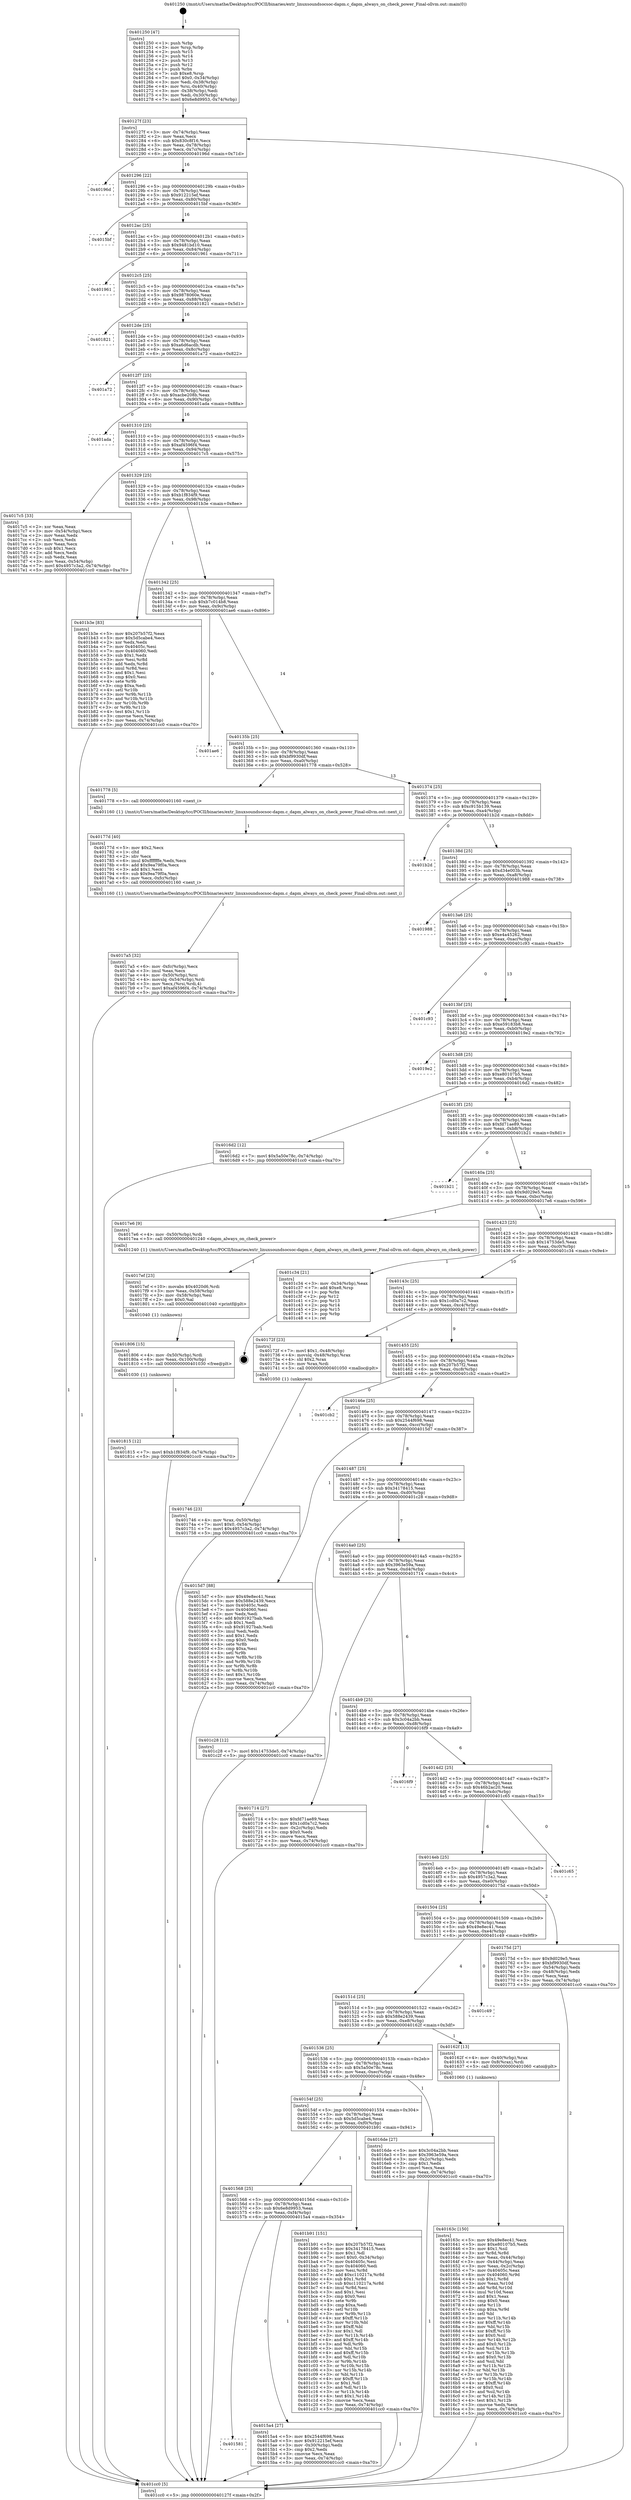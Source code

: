 digraph "0x401250" {
  label = "0x401250 (/mnt/c/Users/mathe/Desktop/tcc/POCII/binaries/extr_linuxsoundsocsoc-dapm.c_dapm_always_on_check_power_Final-ollvm.out::main(0))"
  labelloc = "t"
  node[shape=record]

  Entry [label="",width=0.3,height=0.3,shape=circle,fillcolor=black,style=filled]
  "0x40127f" [label="{
     0x40127f [23]\l
     | [instrs]\l
     &nbsp;&nbsp;0x40127f \<+3\>: mov -0x74(%rbp),%eax\l
     &nbsp;&nbsp;0x401282 \<+2\>: mov %eax,%ecx\l
     &nbsp;&nbsp;0x401284 \<+6\>: sub $0x830c8f16,%ecx\l
     &nbsp;&nbsp;0x40128a \<+3\>: mov %eax,-0x78(%rbp)\l
     &nbsp;&nbsp;0x40128d \<+3\>: mov %ecx,-0x7c(%rbp)\l
     &nbsp;&nbsp;0x401290 \<+6\>: je 000000000040196d \<main+0x71d\>\l
  }"]
  "0x40196d" [label="{
     0x40196d\l
  }", style=dashed]
  "0x401296" [label="{
     0x401296 [22]\l
     | [instrs]\l
     &nbsp;&nbsp;0x401296 \<+5\>: jmp 000000000040129b \<main+0x4b\>\l
     &nbsp;&nbsp;0x40129b \<+3\>: mov -0x78(%rbp),%eax\l
     &nbsp;&nbsp;0x40129e \<+5\>: sub $0x912215ef,%eax\l
     &nbsp;&nbsp;0x4012a3 \<+3\>: mov %eax,-0x80(%rbp)\l
     &nbsp;&nbsp;0x4012a6 \<+6\>: je 00000000004015bf \<main+0x36f\>\l
  }"]
  Exit [label="",width=0.3,height=0.3,shape=circle,fillcolor=black,style=filled,peripheries=2]
  "0x4015bf" [label="{
     0x4015bf\l
  }", style=dashed]
  "0x4012ac" [label="{
     0x4012ac [25]\l
     | [instrs]\l
     &nbsp;&nbsp;0x4012ac \<+5\>: jmp 00000000004012b1 \<main+0x61\>\l
     &nbsp;&nbsp;0x4012b1 \<+3\>: mov -0x78(%rbp),%eax\l
     &nbsp;&nbsp;0x4012b4 \<+5\>: sub $0x9481bd10,%eax\l
     &nbsp;&nbsp;0x4012b9 \<+6\>: mov %eax,-0x84(%rbp)\l
     &nbsp;&nbsp;0x4012bf \<+6\>: je 0000000000401961 \<main+0x711\>\l
  }"]
  "0x401815" [label="{
     0x401815 [12]\l
     | [instrs]\l
     &nbsp;&nbsp;0x401815 \<+7\>: movl $0xb1f834f9,-0x74(%rbp)\l
     &nbsp;&nbsp;0x40181c \<+5\>: jmp 0000000000401cc0 \<main+0xa70\>\l
  }"]
  "0x401961" [label="{
     0x401961\l
  }", style=dashed]
  "0x4012c5" [label="{
     0x4012c5 [25]\l
     | [instrs]\l
     &nbsp;&nbsp;0x4012c5 \<+5\>: jmp 00000000004012ca \<main+0x7a\>\l
     &nbsp;&nbsp;0x4012ca \<+3\>: mov -0x78(%rbp),%eax\l
     &nbsp;&nbsp;0x4012cd \<+5\>: sub $0x9878060e,%eax\l
     &nbsp;&nbsp;0x4012d2 \<+6\>: mov %eax,-0x88(%rbp)\l
     &nbsp;&nbsp;0x4012d8 \<+6\>: je 0000000000401821 \<main+0x5d1\>\l
  }"]
  "0x401806" [label="{
     0x401806 [15]\l
     | [instrs]\l
     &nbsp;&nbsp;0x401806 \<+4\>: mov -0x50(%rbp),%rdi\l
     &nbsp;&nbsp;0x40180a \<+6\>: mov %eax,-0x100(%rbp)\l
     &nbsp;&nbsp;0x401810 \<+5\>: call 0000000000401030 \<free@plt\>\l
     | [calls]\l
     &nbsp;&nbsp;0x401030 \{1\} (unknown)\l
  }"]
  "0x401821" [label="{
     0x401821\l
  }", style=dashed]
  "0x4012de" [label="{
     0x4012de [25]\l
     | [instrs]\l
     &nbsp;&nbsp;0x4012de \<+5\>: jmp 00000000004012e3 \<main+0x93\>\l
     &nbsp;&nbsp;0x4012e3 \<+3\>: mov -0x78(%rbp),%eax\l
     &nbsp;&nbsp;0x4012e6 \<+5\>: sub $0xa6d6acdb,%eax\l
     &nbsp;&nbsp;0x4012eb \<+6\>: mov %eax,-0x8c(%rbp)\l
     &nbsp;&nbsp;0x4012f1 \<+6\>: je 0000000000401a72 \<main+0x822\>\l
  }"]
  "0x4017ef" [label="{
     0x4017ef [23]\l
     | [instrs]\l
     &nbsp;&nbsp;0x4017ef \<+10\>: movabs $0x4020d6,%rdi\l
     &nbsp;&nbsp;0x4017f9 \<+3\>: mov %eax,-0x58(%rbp)\l
     &nbsp;&nbsp;0x4017fc \<+3\>: mov -0x58(%rbp),%esi\l
     &nbsp;&nbsp;0x4017ff \<+2\>: mov $0x0,%al\l
     &nbsp;&nbsp;0x401801 \<+5\>: call 0000000000401040 \<printf@plt\>\l
     | [calls]\l
     &nbsp;&nbsp;0x401040 \{1\} (unknown)\l
  }"]
  "0x401a72" [label="{
     0x401a72\l
  }", style=dashed]
  "0x4012f7" [label="{
     0x4012f7 [25]\l
     | [instrs]\l
     &nbsp;&nbsp;0x4012f7 \<+5\>: jmp 00000000004012fc \<main+0xac\>\l
     &nbsp;&nbsp;0x4012fc \<+3\>: mov -0x78(%rbp),%eax\l
     &nbsp;&nbsp;0x4012ff \<+5\>: sub $0xacbe208b,%eax\l
     &nbsp;&nbsp;0x401304 \<+6\>: mov %eax,-0x90(%rbp)\l
     &nbsp;&nbsp;0x40130a \<+6\>: je 0000000000401ada \<main+0x88a\>\l
  }"]
  "0x4017a5" [label="{
     0x4017a5 [32]\l
     | [instrs]\l
     &nbsp;&nbsp;0x4017a5 \<+6\>: mov -0xfc(%rbp),%ecx\l
     &nbsp;&nbsp;0x4017ab \<+3\>: imul %eax,%ecx\l
     &nbsp;&nbsp;0x4017ae \<+4\>: mov -0x50(%rbp),%rsi\l
     &nbsp;&nbsp;0x4017b2 \<+4\>: movslq -0x54(%rbp),%rdi\l
     &nbsp;&nbsp;0x4017b6 \<+3\>: mov %ecx,(%rsi,%rdi,4)\l
     &nbsp;&nbsp;0x4017b9 \<+7\>: movl $0xaf4596f4,-0x74(%rbp)\l
     &nbsp;&nbsp;0x4017c0 \<+5\>: jmp 0000000000401cc0 \<main+0xa70\>\l
  }"]
  "0x401ada" [label="{
     0x401ada\l
  }", style=dashed]
  "0x401310" [label="{
     0x401310 [25]\l
     | [instrs]\l
     &nbsp;&nbsp;0x401310 \<+5\>: jmp 0000000000401315 \<main+0xc5\>\l
     &nbsp;&nbsp;0x401315 \<+3\>: mov -0x78(%rbp),%eax\l
     &nbsp;&nbsp;0x401318 \<+5\>: sub $0xaf4596f4,%eax\l
     &nbsp;&nbsp;0x40131d \<+6\>: mov %eax,-0x94(%rbp)\l
     &nbsp;&nbsp;0x401323 \<+6\>: je 00000000004017c5 \<main+0x575\>\l
  }"]
  "0x40177d" [label="{
     0x40177d [40]\l
     | [instrs]\l
     &nbsp;&nbsp;0x40177d \<+5\>: mov $0x2,%ecx\l
     &nbsp;&nbsp;0x401782 \<+1\>: cltd\l
     &nbsp;&nbsp;0x401783 \<+2\>: idiv %ecx\l
     &nbsp;&nbsp;0x401785 \<+6\>: imul $0xfffffffe,%edx,%ecx\l
     &nbsp;&nbsp;0x40178b \<+6\>: add $0x9ea79f0a,%ecx\l
     &nbsp;&nbsp;0x401791 \<+3\>: add $0x1,%ecx\l
     &nbsp;&nbsp;0x401794 \<+6\>: sub $0x9ea79f0a,%ecx\l
     &nbsp;&nbsp;0x40179a \<+6\>: mov %ecx,-0xfc(%rbp)\l
     &nbsp;&nbsp;0x4017a0 \<+5\>: call 0000000000401160 \<next_i\>\l
     | [calls]\l
     &nbsp;&nbsp;0x401160 \{1\} (/mnt/c/Users/mathe/Desktop/tcc/POCII/binaries/extr_linuxsoundsocsoc-dapm.c_dapm_always_on_check_power_Final-ollvm.out::next_i)\l
  }"]
  "0x4017c5" [label="{
     0x4017c5 [33]\l
     | [instrs]\l
     &nbsp;&nbsp;0x4017c5 \<+2\>: xor %eax,%eax\l
     &nbsp;&nbsp;0x4017c7 \<+3\>: mov -0x54(%rbp),%ecx\l
     &nbsp;&nbsp;0x4017ca \<+2\>: mov %eax,%edx\l
     &nbsp;&nbsp;0x4017cc \<+2\>: sub %ecx,%edx\l
     &nbsp;&nbsp;0x4017ce \<+2\>: mov %eax,%ecx\l
     &nbsp;&nbsp;0x4017d0 \<+3\>: sub $0x1,%ecx\l
     &nbsp;&nbsp;0x4017d3 \<+2\>: add %ecx,%edx\l
     &nbsp;&nbsp;0x4017d5 \<+2\>: sub %edx,%eax\l
     &nbsp;&nbsp;0x4017d7 \<+3\>: mov %eax,-0x54(%rbp)\l
     &nbsp;&nbsp;0x4017da \<+7\>: movl $0x4957c3a2,-0x74(%rbp)\l
     &nbsp;&nbsp;0x4017e1 \<+5\>: jmp 0000000000401cc0 \<main+0xa70\>\l
  }"]
  "0x401329" [label="{
     0x401329 [25]\l
     | [instrs]\l
     &nbsp;&nbsp;0x401329 \<+5\>: jmp 000000000040132e \<main+0xde\>\l
     &nbsp;&nbsp;0x40132e \<+3\>: mov -0x78(%rbp),%eax\l
     &nbsp;&nbsp;0x401331 \<+5\>: sub $0xb1f834f9,%eax\l
     &nbsp;&nbsp;0x401336 \<+6\>: mov %eax,-0x98(%rbp)\l
     &nbsp;&nbsp;0x40133c \<+6\>: je 0000000000401b3e \<main+0x8ee\>\l
  }"]
  "0x401746" [label="{
     0x401746 [23]\l
     | [instrs]\l
     &nbsp;&nbsp;0x401746 \<+4\>: mov %rax,-0x50(%rbp)\l
     &nbsp;&nbsp;0x40174a \<+7\>: movl $0x0,-0x54(%rbp)\l
     &nbsp;&nbsp;0x401751 \<+7\>: movl $0x4957c3a2,-0x74(%rbp)\l
     &nbsp;&nbsp;0x401758 \<+5\>: jmp 0000000000401cc0 \<main+0xa70\>\l
  }"]
  "0x401b3e" [label="{
     0x401b3e [83]\l
     | [instrs]\l
     &nbsp;&nbsp;0x401b3e \<+5\>: mov $0x207b57f2,%eax\l
     &nbsp;&nbsp;0x401b43 \<+5\>: mov $0x5d5cabe4,%ecx\l
     &nbsp;&nbsp;0x401b48 \<+2\>: xor %edx,%edx\l
     &nbsp;&nbsp;0x401b4a \<+7\>: mov 0x40405c,%esi\l
     &nbsp;&nbsp;0x401b51 \<+7\>: mov 0x404060,%edi\l
     &nbsp;&nbsp;0x401b58 \<+3\>: sub $0x1,%edx\l
     &nbsp;&nbsp;0x401b5b \<+3\>: mov %esi,%r8d\l
     &nbsp;&nbsp;0x401b5e \<+3\>: add %edx,%r8d\l
     &nbsp;&nbsp;0x401b61 \<+4\>: imul %r8d,%esi\l
     &nbsp;&nbsp;0x401b65 \<+3\>: and $0x1,%esi\l
     &nbsp;&nbsp;0x401b68 \<+3\>: cmp $0x0,%esi\l
     &nbsp;&nbsp;0x401b6b \<+4\>: sete %r9b\l
     &nbsp;&nbsp;0x401b6f \<+3\>: cmp $0xa,%edi\l
     &nbsp;&nbsp;0x401b72 \<+4\>: setl %r10b\l
     &nbsp;&nbsp;0x401b76 \<+3\>: mov %r9b,%r11b\l
     &nbsp;&nbsp;0x401b79 \<+3\>: and %r10b,%r11b\l
     &nbsp;&nbsp;0x401b7c \<+3\>: xor %r10b,%r9b\l
     &nbsp;&nbsp;0x401b7f \<+3\>: or %r9b,%r11b\l
     &nbsp;&nbsp;0x401b82 \<+4\>: test $0x1,%r11b\l
     &nbsp;&nbsp;0x401b86 \<+3\>: cmovne %ecx,%eax\l
     &nbsp;&nbsp;0x401b89 \<+3\>: mov %eax,-0x74(%rbp)\l
     &nbsp;&nbsp;0x401b8c \<+5\>: jmp 0000000000401cc0 \<main+0xa70\>\l
  }"]
  "0x401342" [label="{
     0x401342 [25]\l
     | [instrs]\l
     &nbsp;&nbsp;0x401342 \<+5\>: jmp 0000000000401347 \<main+0xf7\>\l
     &nbsp;&nbsp;0x401347 \<+3\>: mov -0x78(%rbp),%eax\l
     &nbsp;&nbsp;0x40134a \<+5\>: sub $0xb7c014b8,%eax\l
     &nbsp;&nbsp;0x40134f \<+6\>: mov %eax,-0x9c(%rbp)\l
     &nbsp;&nbsp;0x401355 \<+6\>: je 0000000000401ae6 \<main+0x896\>\l
  }"]
  "0x40163c" [label="{
     0x40163c [150]\l
     | [instrs]\l
     &nbsp;&nbsp;0x40163c \<+5\>: mov $0x49e8ec41,%ecx\l
     &nbsp;&nbsp;0x401641 \<+5\>: mov $0xe80107b5,%edx\l
     &nbsp;&nbsp;0x401646 \<+3\>: mov $0x1,%sil\l
     &nbsp;&nbsp;0x401649 \<+3\>: xor %r8d,%r8d\l
     &nbsp;&nbsp;0x40164c \<+3\>: mov %eax,-0x44(%rbp)\l
     &nbsp;&nbsp;0x40164f \<+3\>: mov -0x44(%rbp),%eax\l
     &nbsp;&nbsp;0x401652 \<+3\>: mov %eax,-0x2c(%rbp)\l
     &nbsp;&nbsp;0x401655 \<+7\>: mov 0x40405c,%eax\l
     &nbsp;&nbsp;0x40165c \<+8\>: mov 0x404060,%r9d\l
     &nbsp;&nbsp;0x401664 \<+4\>: sub $0x1,%r8d\l
     &nbsp;&nbsp;0x401668 \<+3\>: mov %eax,%r10d\l
     &nbsp;&nbsp;0x40166b \<+3\>: add %r8d,%r10d\l
     &nbsp;&nbsp;0x40166e \<+4\>: imul %r10d,%eax\l
     &nbsp;&nbsp;0x401672 \<+3\>: and $0x1,%eax\l
     &nbsp;&nbsp;0x401675 \<+3\>: cmp $0x0,%eax\l
     &nbsp;&nbsp;0x401678 \<+4\>: sete %r11b\l
     &nbsp;&nbsp;0x40167c \<+4\>: cmp $0xa,%r9d\l
     &nbsp;&nbsp;0x401680 \<+3\>: setl %bl\l
     &nbsp;&nbsp;0x401683 \<+3\>: mov %r11b,%r14b\l
     &nbsp;&nbsp;0x401686 \<+4\>: xor $0xff,%r14b\l
     &nbsp;&nbsp;0x40168a \<+3\>: mov %bl,%r15b\l
     &nbsp;&nbsp;0x40168d \<+4\>: xor $0xff,%r15b\l
     &nbsp;&nbsp;0x401691 \<+4\>: xor $0x0,%sil\l
     &nbsp;&nbsp;0x401695 \<+3\>: mov %r14b,%r12b\l
     &nbsp;&nbsp;0x401698 \<+4\>: and $0x0,%r12b\l
     &nbsp;&nbsp;0x40169c \<+3\>: and %sil,%r11b\l
     &nbsp;&nbsp;0x40169f \<+3\>: mov %r15b,%r13b\l
     &nbsp;&nbsp;0x4016a2 \<+4\>: and $0x0,%r13b\l
     &nbsp;&nbsp;0x4016a6 \<+3\>: and %sil,%bl\l
     &nbsp;&nbsp;0x4016a9 \<+3\>: or %r11b,%r12b\l
     &nbsp;&nbsp;0x4016ac \<+3\>: or %bl,%r13b\l
     &nbsp;&nbsp;0x4016af \<+3\>: xor %r13b,%r12b\l
     &nbsp;&nbsp;0x4016b2 \<+3\>: or %r15b,%r14b\l
     &nbsp;&nbsp;0x4016b5 \<+4\>: xor $0xff,%r14b\l
     &nbsp;&nbsp;0x4016b9 \<+4\>: or $0x0,%sil\l
     &nbsp;&nbsp;0x4016bd \<+3\>: and %sil,%r14b\l
     &nbsp;&nbsp;0x4016c0 \<+3\>: or %r14b,%r12b\l
     &nbsp;&nbsp;0x4016c3 \<+4\>: test $0x1,%r12b\l
     &nbsp;&nbsp;0x4016c7 \<+3\>: cmovne %edx,%ecx\l
     &nbsp;&nbsp;0x4016ca \<+3\>: mov %ecx,-0x74(%rbp)\l
     &nbsp;&nbsp;0x4016cd \<+5\>: jmp 0000000000401cc0 \<main+0xa70\>\l
  }"]
  "0x401ae6" [label="{
     0x401ae6\l
  }", style=dashed]
  "0x40135b" [label="{
     0x40135b [25]\l
     | [instrs]\l
     &nbsp;&nbsp;0x40135b \<+5\>: jmp 0000000000401360 \<main+0x110\>\l
     &nbsp;&nbsp;0x401360 \<+3\>: mov -0x78(%rbp),%eax\l
     &nbsp;&nbsp;0x401363 \<+5\>: sub $0xbf9930df,%eax\l
     &nbsp;&nbsp;0x401368 \<+6\>: mov %eax,-0xa0(%rbp)\l
     &nbsp;&nbsp;0x40136e \<+6\>: je 0000000000401778 \<main+0x528\>\l
  }"]
  "0x401250" [label="{
     0x401250 [47]\l
     | [instrs]\l
     &nbsp;&nbsp;0x401250 \<+1\>: push %rbp\l
     &nbsp;&nbsp;0x401251 \<+3\>: mov %rsp,%rbp\l
     &nbsp;&nbsp;0x401254 \<+2\>: push %r15\l
     &nbsp;&nbsp;0x401256 \<+2\>: push %r14\l
     &nbsp;&nbsp;0x401258 \<+2\>: push %r13\l
     &nbsp;&nbsp;0x40125a \<+2\>: push %r12\l
     &nbsp;&nbsp;0x40125c \<+1\>: push %rbx\l
     &nbsp;&nbsp;0x40125d \<+7\>: sub $0xe8,%rsp\l
     &nbsp;&nbsp;0x401264 \<+7\>: movl $0x0,-0x34(%rbp)\l
     &nbsp;&nbsp;0x40126b \<+3\>: mov %edi,-0x38(%rbp)\l
     &nbsp;&nbsp;0x40126e \<+4\>: mov %rsi,-0x40(%rbp)\l
     &nbsp;&nbsp;0x401272 \<+3\>: mov -0x38(%rbp),%edi\l
     &nbsp;&nbsp;0x401275 \<+3\>: mov %edi,-0x30(%rbp)\l
     &nbsp;&nbsp;0x401278 \<+7\>: movl $0x6e8d9953,-0x74(%rbp)\l
  }"]
  "0x401778" [label="{
     0x401778 [5]\l
     | [instrs]\l
     &nbsp;&nbsp;0x401778 \<+5\>: call 0000000000401160 \<next_i\>\l
     | [calls]\l
     &nbsp;&nbsp;0x401160 \{1\} (/mnt/c/Users/mathe/Desktop/tcc/POCII/binaries/extr_linuxsoundsocsoc-dapm.c_dapm_always_on_check_power_Final-ollvm.out::next_i)\l
  }"]
  "0x401374" [label="{
     0x401374 [25]\l
     | [instrs]\l
     &nbsp;&nbsp;0x401374 \<+5\>: jmp 0000000000401379 \<main+0x129\>\l
     &nbsp;&nbsp;0x401379 \<+3\>: mov -0x78(%rbp),%eax\l
     &nbsp;&nbsp;0x40137c \<+5\>: sub $0xc915b139,%eax\l
     &nbsp;&nbsp;0x401381 \<+6\>: mov %eax,-0xa4(%rbp)\l
     &nbsp;&nbsp;0x401387 \<+6\>: je 0000000000401b2d \<main+0x8dd\>\l
  }"]
  "0x401cc0" [label="{
     0x401cc0 [5]\l
     | [instrs]\l
     &nbsp;&nbsp;0x401cc0 \<+5\>: jmp 000000000040127f \<main+0x2f\>\l
  }"]
  "0x401b2d" [label="{
     0x401b2d\l
  }", style=dashed]
  "0x40138d" [label="{
     0x40138d [25]\l
     | [instrs]\l
     &nbsp;&nbsp;0x40138d \<+5\>: jmp 0000000000401392 \<main+0x142\>\l
     &nbsp;&nbsp;0x401392 \<+3\>: mov -0x78(%rbp),%eax\l
     &nbsp;&nbsp;0x401395 \<+5\>: sub $0xd34e003b,%eax\l
     &nbsp;&nbsp;0x40139a \<+6\>: mov %eax,-0xa8(%rbp)\l
     &nbsp;&nbsp;0x4013a0 \<+6\>: je 0000000000401988 \<main+0x738\>\l
  }"]
  "0x401581" [label="{
     0x401581\l
  }", style=dashed]
  "0x401988" [label="{
     0x401988\l
  }", style=dashed]
  "0x4013a6" [label="{
     0x4013a6 [25]\l
     | [instrs]\l
     &nbsp;&nbsp;0x4013a6 \<+5\>: jmp 00000000004013ab \<main+0x15b\>\l
     &nbsp;&nbsp;0x4013ab \<+3\>: mov -0x78(%rbp),%eax\l
     &nbsp;&nbsp;0x4013ae \<+5\>: sub $0xe4a45262,%eax\l
     &nbsp;&nbsp;0x4013b3 \<+6\>: mov %eax,-0xac(%rbp)\l
     &nbsp;&nbsp;0x4013b9 \<+6\>: je 0000000000401c93 \<main+0xa43\>\l
  }"]
  "0x4015a4" [label="{
     0x4015a4 [27]\l
     | [instrs]\l
     &nbsp;&nbsp;0x4015a4 \<+5\>: mov $0x2544f698,%eax\l
     &nbsp;&nbsp;0x4015a9 \<+5\>: mov $0x912215ef,%ecx\l
     &nbsp;&nbsp;0x4015ae \<+3\>: mov -0x30(%rbp),%edx\l
     &nbsp;&nbsp;0x4015b1 \<+3\>: cmp $0x2,%edx\l
     &nbsp;&nbsp;0x4015b4 \<+3\>: cmovne %ecx,%eax\l
     &nbsp;&nbsp;0x4015b7 \<+3\>: mov %eax,-0x74(%rbp)\l
     &nbsp;&nbsp;0x4015ba \<+5\>: jmp 0000000000401cc0 \<main+0xa70\>\l
  }"]
  "0x401c93" [label="{
     0x401c93\l
  }", style=dashed]
  "0x4013bf" [label="{
     0x4013bf [25]\l
     | [instrs]\l
     &nbsp;&nbsp;0x4013bf \<+5\>: jmp 00000000004013c4 \<main+0x174\>\l
     &nbsp;&nbsp;0x4013c4 \<+3\>: mov -0x78(%rbp),%eax\l
     &nbsp;&nbsp;0x4013c7 \<+5\>: sub $0xe59183b8,%eax\l
     &nbsp;&nbsp;0x4013cc \<+6\>: mov %eax,-0xb0(%rbp)\l
     &nbsp;&nbsp;0x4013d2 \<+6\>: je 00000000004019e2 \<main+0x792\>\l
  }"]
  "0x401568" [label="{
     0x401568 [25]\l
     | [instrs]\l
     &nbsp;&nbsp;0x401568 \<+5\>: jmp 000000000040156d \<main+0x31d\>\l
     &nbsp;&nbsp;0x40156d \<+3\>: mov -0x78(%rbp),%eax\l
     &nbsp;&nbsp;0x401570 \<+5\>: sub $0x6e8d9953,%eax\l
     &nbsp;&nbsp;0x401575 \<+6\>: mov %eax,-0xf4(%rbp)\l
     &nbsp;&nbsp;0x40157b \<+6\>: je 00000000004015a4 \<main+0x354\>\l
  }"]
  "0x4019e2" [label="{
     0x4019e2\l
  }", style=dashed]
  "0x4013d8" [label="{
     0x4013d8 [25]\l
     | [instrs]\l
     &nbsp;&nbsp;0x4013d8 \<+5\>: jmp 00000000004013dd \<main+0x18d\>\l
     &nbsp;&nbsp;0x4013dd \<+3\>: mov -0x78(%rbp),%eax\l
     &nbsp;&nbsp;0x4013e0 \<+5\>: sub $0xe80107b5,%eax\l
     &nbsp;&nbsp;0x4013e5 \<+6\>: mov %eax,-0xb4(%rbp)\l
     &nbsp;&nbsp;0x4013eb \<+6\>: je 00000000004016d2 \<main+0x482\>\l
  }"]
  "0x401b91" [label="{
     0x401b91 [151]\l
     | [instrs]\l
     &nbsp;&nbsp;0x401b91 \<+5\>: mov $0x207b57f2,%eax\l
     &nbsp;&nbsp;0x401b96 \<+5\>: mov $0x34178415,%ecx\l
     &nbsp;&nbsp;0x401b9b \<+2\>: mov $0x1,%dl\l
     &nbsp;&nbsp;0x401b9d \<+7\>: movl $0x0,-0x34(%rbp)\l
     &nbsp;&nbsp;0x401ba4 \<+7\>: mov 0x40405c,%esi\l
     &nbsp;&nbsp;0x401bab \<+7\>: mov 0x404060,%edi\l
     &nbsp;&nbsp;0x401bb2 \<+3\>: mov %esi,%r8d\l
     &nbsp;&nbsp;0x401bb5 \<+7\>: add $0xc110217a,%r8d\l
     &nbsp;&nbsp;0x401bbc \<+4\>: sub $0x1,%r8d\l
     &nbsp;&nbsp;0x401bc0 \<+7\>: sub $0xc110217a,%r8d\l
     &nbsp;&nbsp;0x401bc7 \<+4\>: imul %r8d,%esi\l
     &nbsp;&nbsp;0x401bcb \<+3\>: and $0x1,%esi\l
     &nbsp;&nbsp;0x401bce \<+3\>: cmp $0x0,%esi\l
     &nbsp;&nbsp;0x401bd1 \<+4\>: sete %r9b\l
     &nbsp;&nbsp;0x401bd5 \<+3\>: cmp $0xa,%edi\l
     &nbsp;&nbsp;0x401bd8 \<+4\>: setl %r10b\l
     &nbsp;&nbsp;0x401bdc \<+3\>: mov %r9b,%r11b\l
     &nbsp;&nbsp;0x401bdf \<+4\>: xor $0xff,%r11b\l
     &nbsp;&nbsp;0x401be3 \<+3\>: mov %r10b,%bl\l
     &nbsp;&nbsp;0x401be6 \<+3\>: xor $0xff,%bl\l
     &nbsp;&nbsp;0x401be9 \<+3\>: xor $0x1,%dl\l
     &nbsp;&nbsp;0x401bec \<+3\>: mov %r11b,%r14b\l
     &nbsp;&nbsp;0x401bef \<+4\>: and $0xff,%r14b\l
     &nbsp;&nbsp;0x401bf3 \<+3\>: and %dl,%r9b\l
     &nbsp;&nbsp;0x401bf6 \<+3\>: mov %bl,%r15b\l
     &nbsp;&nbsp;0x401bf9 \<+4\>: and $0xff,%r15b\l
     &nbsp;&nbsp;0x401bfd \<+3\>: and %dl,%r10b\l
     &nbsp;&nbsp;0x401c00 \<+3\>: or %r9b,%r14b\l
     &nbsp;&nbsp;0x401c03 \<+3\>: or %r10b,%r15b\l
     &nbsp;&nbsp;0x401c06 \<+3\>: xor %r15b,%r14b\l
     &nbsp;&nbsp;0x401c09 \<+3\>: or %bl,%r11b\l
     &nbsp;&nbsp;0x401c0c \<+4\>: xor $0xff,%r11b\l
     &nbsp;&nbsp;0x401c10 \<+3\>: or $0x1,%dl\l
     &nbsp;&nbsp;0x401c13 \<+3\>: and %dl,%r11b\l
     &nbsp;&nbsp;0x401c16 \<+3\>: or %r11b,%r14b\l
     &nbsp;&nbsp;0x401c19 \<+4\>: test $0x1,%r14b\l
     &nbsp;&nbsp;0x401c1d \<+3\>: cmovne %ecx,%eax\l
     &nbsp;&nbsp;0x401c20 \<+3\>: mov %eax,-0x74(%rbp)\l
     &nbsp;&nbsp;0x401c23 \<+5\>: jmp 0000000000401cc0 \<main+0xa70\>\l
  }"]
  "0x4016d2" [label="{
     0x4016d2 [12]\l
     | [instrs]\l
     &nbsp;&nbsp;0x4016d2 \<+7\>: movl $0x5a50e78c,-0x74(%rbp)\l
     &nbsp;&nbsp;0x4016d9 \<+5\>: jmp 0000000000401cc0 \<main+0xa70\>\l
  }"]
  "0x4013f1" [label="{
     0x4013f1 [25]\l
     | [instrs]\l
     &nbsp;&nbsp;0x4013f1 \<+5\>: jmp 00000000004013f6 \<main+0x1a6\>\l
     &nbsp;&nbsp;0x4013f6 \<+3\>: mov -0x78(%rbp),%eax\l
     &nbsp;&nbsp;0x4013f9 \<+5\>: sub $0xfd71ae89,%eax\l
     &nbsp;&nbsp;0x4013fe \<+6\>: mov %eax,-0xb8(%rbp)\l
     &nbsp;&nbsp;0x401404 \<+6\>: je 0000000000401b21 \<main+0x8d1\>\l
  }"]
  "0x40154f" [label="{
     0x40154f [25]\l
     | [instrs]\l
     &nbsp;&nbsp;0x40154f \<+5\>: jmp 0000000000401554 \<main+0x304\>\l
     &nbsp;&nbsp;0x401554 \<+3\>: mov -0x78(%rbp),%eax\l
     &nbsp;&nbsp;0x401557 \<+5\>: sub $0x5d5cabe4,%eax\l
     &nbsp;&nbsp;0x40155c \<+6\>: mov %eax,-0xf0(%rbp)\l
     &nbsp;&nbsp;0x401562 \<+6\>: je 0000000000401b91 \<main+0x941\>\l
  }"]
  "0x401b21" [label="{
     0x401b21\l
  }", style=dashed]
  "0x40140a" [label="{
     0x40140a [25]\l
     | [instrs]\l
     &nbsp;&nbsp;0x40140a \<+5\>: jmp 000000000040140f \<main+0x1bf\>\l
     &nbsp;&nbsp;0x40140f \<+3\>: mov -0x78(%rbp),%eax\l
     &nbsp;&nbsp;0x401412 \<+5\>: sub $0x9d029e5,%eax\l
     &nbsp;&nbsp;0x401417 \<+6\>: mov %eax,-0xbc(%rbp)\l
     &nbsp;&nbsp;0x40141d \<+6\>: je 00000000004017e6 \<main+0x596\>\l
  }"]
  "0x4016de" [label="{
     0x4016de [27]\l
     | [instrs]\l
     &nbsp;&nbsp;0x4016de \<+5\>: mov $0x3c04a2bb,%eax\l
     &nbsp;&nbsp;0x4016e3 \<+5\>: mov $0x3963e59a,%ecx\l
     &nbsp;&nbsp;0x4016e8 \<+3\>: mov -0x2c(%rbp),%edx\l
     &nbsp;&nbsp;0x4016eb \<+3\>: cmp $0x1,%edx\l
     &nbsp;&nbsp;0x4016ee \<+3\>: cmovl %ecx,%eax\l
     &nbsp;&nbsp;0x4016f1 \<+3\>: mov %eax,-0x74(%rbp)\l
     &nbsp;&nbsp;0x4016f4 \<+5\>: jmp 0000000000401cc0 \<main+0xa70\>\l
  }"]
  "0x4017e6" [label="{
     0x4017e6 [9]\l
     | [instrs]\l
     &nbsp;&nbsp;0x4017e6 \<+4\>: mov -0x50(%rbp),%rdi\l
     &nbsp;&nbsp;0x4017ea \<+5\>: call 0000000000401240 \<dapm_always_on_check_power\>\l
     | [calls]\l
     &nbsp;&nbsp;0x401240 \{1\} (/mnt/c/Users/mathe/Desktop/tcc/POCII/binaries/extr_linuxsoundsocsoc-dapm.c_dapm_always_on_check_power_Final-ollvm.out::dapm_always_on_check_power)\l
  }"]
  "0x401423" [label="{
     0x401423 [25]\l
     | [instrs]\l
     &nbsp;&nbsp;0x401423 \<+5\>: jmp 0000000000401428 \<main+0x1d8\>\l
     &nbsp;&nbsp;0x401428 \<+3\>: mov -0x78(%rbp),%eax\l
     &nbsp;&nbsp;0x40142b \<+5\>: sub $0x14753de5,%eax\l
     &nbsp;&nbsp;0x401430 \<+6\>: mov %eax,-0xc0(%rbp)\l
     &nbsp;&nbsp;0x401436 \<+6\>: je 0000000000401c34 \<main+0x9e4\>\l
  }"]
  "0x401536" [label="{
     0x401536 [25]\l
     | [instrs]\l
     &nbsp;&nbsp;0x401536 \<+5\>: jmp 000000000040153b \<main+0x2eb\>\l
     &nbsp;&nbsp;0x40153b \<+3\>: mov -0x78(%rbp),%eax\l
     &nbsp;&nbsp;0x40153e \<+5\>: sub $0x5a50e78c,%eax\l
     &nbsp;&nbsp;0x401543 \<+6\>: mov %eax,-0xec(%rbp)\l
     &nbsp;&nbsp;0x401549 \<+6\>: je 00000000004016de \<main+0x48e\>\l
  }"]
  "0x401c34" [label="{
     0x401c34 [21]\l
     | [instrs]\l
     &nbsp;&nbsp;0x401c34 \<+3\>: mov -0x34(%rbp),%eax\l
     &nbsp;&nbsp;0x401c37 \<+7\>: add $0xe8,%rsp\l
     &nbsp;&nbsp;0x401c3e \<+1\>: pop %rbx\l
     &nbsp;&nbsp;0x401c3f \<+2\>: pop %r12\l
     &nbsp;&nbsp;0x401c41 \<+2\>: pop %r13\l
     &nbsp;&nbsp;0x401c43 \<+2\>: pop %r14\l
     &nbsp;&nbsp;0x401c45 \<+2\>: pop %r15\l
     &nbsp;&nbsp;0x401c47 \<+1\>: pop %rbp\l
     &nbsp;&nbsp;0x401c48 \<+1\>: ret\l
  }"]
  "0x40143c" [label="{
     0x40143c [25]\l
     | [instrs]\l
     &nbsp;&nbsp;0x40143c \<+5\>: jmp 0000000000401441 \<main+0x1f1\>\l
     &nbsp;&nbsp;0x401441 \<+3\>: mov -0x78(%rbp),%eax\l
     &nbsp;&nbsp;0x401444 \<+5\>: sub $0x1cd0a7c2,%eax\l
     &nbsp;&nbsp;0x401449 \<+6\>: mov %eax,-0xc4(%rbp)\l
     &nbsp;&nbsp;0x40144f \<+6\>: je 000000000040172f \<main+0x4df\>\l
  }"]
  "0x40162f" [label="{
     0x40162f [13]\l
     | [instrs]\l
     &nbsp;&nbsp;0x40162f \<+4\>: mov -0x40(%rbp),%rax\l
     &nbsp;&nbsp;0x401633 \<+4\>: mov 0x8(%rax),%rdi\l
     &nbsp;&nbsp;0x401637 \<+5\>: call 0000000000401060 \<atoi@plt\>\l
     | [calls]\l
     &nbsp;&nbsp;0x401060 \{1\} (unknown)\l
  }"]
  "0x40172f" [label="{
     0x40172f [23]\l
     | [instrs]\l
     &nbsp;&nbsp;0x40172f \<+7\>: movl $0x1,-0x48(%rbp)\l
     &nbsp;&nbsp;0x401736 \<+4\>: movslq -0x48(%rbp),%rax\l
     &nbsp;&nbsp;0x40173a \<+4\>: shl $0x2,%rax\l
     &nbsp;&nbsp;0x40173e \<+3\>: mov %rax,%rdi\l
     &nbsp;&nbsp;0x401741 \<+5\>: call 0000000000401050 \<malloc@plt\>\l
     | [calls]\l
     &nbsp;&nbsp;0x401050 \{1\} (unknown)\l
  }"]
  "0x401455" [label="{
     0x401455 [25]\l
     | [instrs]\l
     &nbsp;&nbsp;0x401455 \<+5\>: jmp 000000000040145a \<main+0x20a\>\l
     &nbsp;&nbsp;0x40145a \<+3\>: mov -0x78(%rbp),%eax\l
     &nbsp;&nbsp;0x40145d \<+5\>: sub $0x207b57f2,%eax\l
     &nbsp;&nbsp;0x401462 \<+6\>: mov %eax,-0xc8(%rbp)\l
     &nbsp;&nbsp;0x401468 \<+6\>: je 0000000000401cb2 \<main+0xa62\>\l
  }"]
  "0x40151d" [label="{
     0x40151d [25]\l
     | [instrs]\l
     &nbsp;&nbsp;0x40151d \<+5\>: jmp 0000000000401522 \<main+0x2d2\>\l
     &nbsp;&nbsp;0x401522 \<+3\>: mov -0x78(%rbp),%eax\l
     &nbsp;&nbsp;0x401525 \<+5\>: sub $0x588e2439,%eax\l
     &nbsp;&nbsp;0x40152a \<+6\>: mov %eax,-0xe8(%rbp)\l
     &nbsp;&nbsp;0x401530 \<+6\>: je 000000000040162f \<main+0x3df\>\l
  }"]
  "0x401cb2" [label="{
     0x401cb2\l
  }", style=dashed]
  "0x40146e" [label="{
     0x40146e [25]\l
     | [instrs]\l
     &nbsp;&nbsp;0x40146e \<+5\>: jmp 0000000000401473 \<main+0x223\>\l
     &nbsp;&nbsp;0x401473 \<+3\>: mov -0x78(%rbp),%eax\l
     &nbsp;&nbsp;0x401476 \<+5\>: sub $0x2544f698,%eax\l
     &nbsp;&nbsp;0x40147b \<+6\>: mov %eax,-0xcc(%rbp)\l
     &nbsp;&nbsp;0x401481 \<+6\>: je 00000000004015d7 \<main+0x387\>\l
  }"]
  "0x401c49" [label="{
     0x401c49\l
  }", style=dashed]
  "0x4015d7" [label="{
     0x4015d7 [88]\l
     | [instrs]\l
     &nbsp;&nbsp;0x4015d7 \<+5\>: mov $0x49e8ec41,%eax\l
     &nbsp;&nbsp;0x4015dc \<+5\>: mov $0x588e2439,%ecx\l
     &nbsp;&nbsp;0x4015e1 \<+7\>: mov 0x40405c,%edx\l
     &nbsp;&nbsp;0x4015e8 \<+7\>: mov 0x404060,%esi\l
     &nbsp;&nbsp;0x4015ef \<+2\>: mov %edx,%edi\l
     &nbsp;&nbsp;0x4015f1 \<+6\>: add $0x91927bab,%edi\l
     &nbsp;&nbsp;0x4015f7 \<+3\>: sub $0x1,%edi\l
     &nbsp;&nbsp;0x4015fa \<+6\>: sub $0x91927bab,%edi\l
     &nbsp;&nbsp;0x401600 \<+3\>: imul %edi,%edx\l
     &nbsp;&nbsp;0x401603 \<+3\>: and $0x1,%edx\l
     &nbsp;&nbsp;0x401606 \<+3\>: cmp $0x0,%edx\l
     &nbsp;&nbsp;0x401609 \<+4\>: sete %r8b\l
     &nbsp;&nbsp;0x40160d \<+3\>: cmp $0xa,%esi\l
     &nbsp;&nbsp;0x401610 \<+4\>: setl %r9b\l
     &nbsp;&nbsp;0x401614 \<+3\>: mov %r8b,%r10b\l
     &nbsp;&nbsp;0x401617 \<+3\>: and %r9b,%r10b\l
     &nbsp;&nbsp;0x40161a \<+3\>: xor %r9b,%r8b\l
     &nbsp;&nbsp;0x40161d \<+3\>: or %r8b,%r10b\l
     &nbsp;&nbsp;0x401620 \<+4\>: test $0x1,%r10b\l
     &nbsp;&nbsp;0x401624 \<+3\>: cmovne %ecx,%eax\l
     &nbsp;&nbsp;0x401627 \<+3\>: mov %eax,-0x74(%rbp)\l
     &nbsp;&nbsp;0x40162a \<+5\>: jmp 0000000000401cc0 \<main+0xa70\>\l
  }"]
  "0x401487" [label="{
     0x401487 [25]\l
     | [instrs]\l
     &nbsp;&nbsp;0x401487 \<+5\>: jmp 000000000040148c \<main+0x23c\>\l
     &nbsp;&nbsp;0x40148c \<+3\>: mov -0x78(%rbp),%eax\l
     &nbsp;&nbsp;0x40148f \<+5\>: sub $0x34178415,%eax\l
     &nbsp;&nbsp;0x401494 \<+6\>: mov %eax,-0xd0(%rbp)\l
     &nbsp;&nbsp;0x40149a \<+6\>: je 0000000000401c28 \<main+0x9d8\>\l
  }"]
  "0x401504" [label="{
     0x401504 [25]\l
     | [instrs]\l
     &nbsp;&nbsp;0x401504 \<+5\>: jmp 0000000000401509 \<main+0x2b9\>\l
     &nbsp;&nbsp;0x401509 \<+3\>: mov -0x78(%rbp),%eax\l
     &nbsp;&nbsp;0x40150c \<+5\>: sub $0x49e8ec41,%eax\l
     &nbsp;&nbsp;0x401511 \<+6\>: mov %eax,-0xe4(%rbp)\l
     &nbsp;&nbsp;0x401517 \<+6\>: je 0000000000401c49 \<main+0x9f9\>\l
  }"]
  "0x401c28" [label="{
     0x401c28 [12]\l
     | [instrs]\l
     &nbsp;&nbsp;0x401c28 \<+7\>: movl $0x14753de5,-0x74(%rbp)\l
     &nbsp;&nbsp;0x401c2f \<+5\>: jmp 0000000000401cc0 \<main+0xa70\>\l
  }"]
  "0x4014a0" [label="{
     0x4014a0 [25]\l
     | [instrs]\l
     &nbsp;&nbsp;0x4014a0 \<+5\>: jmp 00000000004014a5 \<main+0x255\>\l
     &nbsp;&nbsp;0x4014a5 \<+3\>: mov -0x78(%rbp),%eax\l
     &nbsp;&nbsp;0x4014a8 \<+5\>: sub $0x3963e59a,%eax\l
     &nbsp;&nbsp;0x4014ad \<+6\>: mov %eax,-0xd4(%rbp)\l
     &nbsp;&nbsp;0x4014b3 \<+6\>: je 0000000000401714 \<main+0x4c4\>\l
  }"]
  "0x40175d" [label="{
     0x40175d [27]\l
     | [instrs]\l
     &nbsp;&nbsp;0x40175d \<+5\>: mov $0x9d029e5,%eax\l
     &nbsp;&nbsp;0x401762 \<+5\>: mov $0xbf9930df,%ecx\l
     &nbsp;&nbsp;0x401767 \<+3\>: mov -0x54(%rbp),%edx\l
     &nbsp;&nbsp;0x40176a \<+3\>: cmp -0x48(%rbp),%edx\l
     &nbsp;&nbsp;0x40176d \<+3\>: cmovl %ecx,%eax\l
     &nbsp;&nbsp;0x401770 \<+3\>: mov %eax,-0x74(%rbp)\l
     &nbsp;&nbsp;0x401773 \<+5\>: jmp 0000000000401cc0 \<main+0xa70\>\l
  }"]
  "0x401714" [label="{
     0x401714 [27]\l
     | [instrs]\l
     &nbsp;&nbsp;0x401714 \<+5\>: mov $0xfd71ae89,%eax\l
     &nbsp;&nbsp;0x401719 \<+5\>: mov $0x1cd0a7c2,%ecx\l
     &nbsp;&nbsp;0x40171e \<+3\>: mov -0x2c(%rbp),%edx\l
     &nbsp;&nbsp;0x401721 \<+3\>: cmp $0x0,%edx\l
     &nbsp;&nbsp;0x401724 \<+3\>: cmove %ecx,%eax\l
     &nbsp;&nbsp;0x401727 \<+3\>: mov %eax,-0x74(%rbp)\l
     &nbsp;&nbsp;0x40172a \<+5\>: jmp 0000000000401cc0 \<main+0xa70\>\l
  }"]
  "0x4014b9" [label="{
     0x4014b9 [25]\l
     | [instrs]\l
     &nbsp;&nbsp;0x4014b9 \<+5\>: jmp 00000000004014be \<main+0x26e\>\l
     &nbsp;&nbsp;0x4014be \<+3\>: mov -0x78(%rbp),%eax\l
     &nbsp;&nbsp;0x4014c1 \<+5\>: sub $0x3c04a2bb,%eax\l
     &nbsp;&nbsp;0x4014c6 \<+6\>: mov %eax,-0xd8(%rbp)\l
     &nbsp;&nbsp;0x4014cc \<+6\>: je 00000000004016f9 \<main+0x4a9\>\l
  }"]
  "0x4014eb" [label="{
     0x4014eb [25]\l
     | [instrs]\l
     &nbsp;&nbsp;0x4014eb \<+5\>: jmp 00000000004014f0 \<main+0x2a0\>\l
     &nbsp;&nbsp;0x4014f0 \<+3\>: mov -0x78(%rbp),%eax\l
     &nbsp;&nbsp;0x4014f3 \<+5\>: sub $0x4957c3a2,%eax\l
     &nbsp;&nbsp;0x4014f8 \<+6\>: mov %eax,-0xe0(%rbp)\l
     &nbsp;&nbsp;0x4014fe \<+6\>: je 000000000040175d \<main+0x50d\>\l
  }"]
  "0x4016f9" [label="{
     0x4016f9\l
  }", style=dashed]
  "0x4014d2" [label="{
     0x4014d2 [25]\l
     | [instrs]\l
     &nbsp;&nbsp;0x4014d2 \<+5\>: jmp 00000000004014d7 \<main+0x287\>\l
     &nbsp;&nbsp;0x4014d7 \<+3\>: mov -0x78(%rbp),%eax\l
     &nbsp;&nbsp;0x4014da \<+5\>: sub $0x46b2ac20,%eax\l
     &nbsp;&nbsp;0x4014df \<+6\>: mov %eax,-0xdc(%rbp)\l
     &nbsp;&nbsp;0x4014e5 \<+6\>: je 0000000000401c65 \<main+0xa15\>\l
  }"]
  "0x401c65" [label="{
     0x401c65\l
  }", style=dashed]
  Entry -> "0x401250" [label=" 1"]
  "0x40127f" -> "0x40196d" [label=" 0"]
  "0x40127f" -> "0x401296" [label=" 16"]
  "0x401c34" -> Exit [label=" 1"]
  "0x401296" -> "0x4015bf" [label=" 0"]
  "0x401296" -> "0x4012ac" [label=" 16"]
  "0x401c28" -> "0x401cc0" [label=" 1"]
  "0x4012ac" -> "0x401961" [label=" 0"]
  "0x4012ac" -> "0x4012c5" [label=" 16"]
  "0x401b91" -> "0x401cc0" [label=" 1"]
  "0x4012c5" -> "0x401821" [label=" 0"]
  "0x4012c5" -> "0x4012de" [label=" 16"]
  "0x401b3e" -> "0x401cc0" [label=" 1"]
  "0x4012de" -> "0x401a72" [label=" 0"]
  "0x4012de" -> "0x4012f7" [label=" 16"]
  "0x401815" -> "0x401cc0" [label=" 1"]
  "0x4012f7" -> "0x401ada" [label=" 0"]
  "0x4012f7" -> "0x401310" [label=" 16"]
  "0x401806" -> "0x401815" [label=" 1"]
  "0x401310" -> "0x4017c5" [label=" 1"]
  "0x401310" -> "0x401329" [label=" 15"]
  "0x4017ef" -> "0x401806" [label=" 1"]
  "0x401329" -> "0x401b3e" [label=" 1"]
  "0x401329" -> "0x401342" [label=" 14"]
  "0x4017e6" -> "0x4017ef" [label=" 1"]
  "0x401342" -> "0x401ae6" [label=" 0"]
  "0x401342" -> "0x40135b" [label=" 14"]
  "0x4017c5" -> "0x401cc0" [label=" 1"]
  "0x40135b" -> "0x401778" [label=" 1"]
  "0x40135b" -> "0x401374" [label=" 13"]
  "0x4017a5" -> "0x401cc0" [label=" 1"]
  "0x401374" -> "0x401b2d" [label=" 0"]
  "0x401374" -> "0x40138d" [label=" 13"]
  "0x40177d" -> "0x4017a5" [label=" 1"]
  "0x40138d" -> "0x401988" [label=" 0"]
  "0x40138d" -> "0x4013a6" [label=" 13"]
  "0x401778" -> "0x40177d" [label=" 1"]
  "0x4013a6" -> "0x401c93" [label=" 0"]
  "0x4013a6" -> "0x4013bf" [label=" 13"]
  "0x40175d" -> "0x401cc0" [label=" 2"]
  "0x4013bf" -> "0x4019e2" [label=" 0"]
  "0x4013bf" -> "0x4013d8" [label=" 13"]
  "0x40172f" -> "0x401746" [label=" 1"]
  "0x4013d8" -> "0x4016d2" [label=" 1"]
  "0x4013d8" -> "0x4013f1" [label=" 12"]
  "0x401714" -> "0x401cc0" [label=" 1"]
  "0x4013f1" -> "0x401b21" [label=" 0"]
  "0x4013f1" -> "0x40140a" [label=" 12"]
  "0x4016d2" -> "0x401cc0" [label=" 1"]
  "0x40140a" -> "0x4017e6" [label=" 1"]
  "0x40140a" -> "0x401423" [label=" 11"]
  "0x40163c" -> "0x401cc0" [label=" 1"]
  "0x401423" -> "0x401c34" [label=" 1"]
  "0x401423" -> "0x40143c" [label=" 10"]
  "0x4015d7" -> "0x401cc0" [label=" 1"]
  "0x40143c" -> "0x40172f" [label=" 1"]
  "0x40143c" -> "0x401455" [label=" 9"]
  "0x401cc0" -> "0x40127f" [label=" 15"]
  "0x401455" -> "0x401cb2" [label=" 0"]
  "0x401455" -> "0x40146e" [label=" 9"]
  "0x4015a4" -> "0x401cc0" [label=" 1"]
  "0x40146e" -> "0x4015d7" [label=" 1"]
  "0x40146e" -> "0x401487" [label=" 8"]
  "0x401568" -> "0x401581" [label=" 0"]
  "0x401487" -> "0x401c28" [label=" 1"]
  "0x401487" -> "0x4014a0" [label=" 7"]
  "0x401746" -> "0x401cc0" [label=" 1"]
  "0x4014a0" -> "0x401714" [label=" 1"]
  "0x4014a0" -> "0x4014b9" [label=" 6"]
  "0x40154f" -> "0x401568" [label=" 1"]
  "0x4014b9" -> "0x4016f9" [label=" 0"]
  "0x4014b9" -> "0x4014d2" [label=" 6"]
  "0x4016de" -> "0x401cc0" [label=" 1"]
  "0x4014d2" -> "0x401c65" [label=" 0"]
  "0x4014d2" -> "0x4014eb" [label=" 6"]
  "0x40154f" -> "0x401b91" [label=" 1"]
  "0x4014eb" -> "0x40175d" [label=" 2"]
  "0x4014eb" -> "0x401504" [label=" 4"]
  "0x401568" -> "0x4015a4" [label=" 1"]
  "0x401504" -> "0x401c49" [label=" 0"]
  "0x401504" -> "0x40151d" [label=" 4"]
  "0x401250" -> "0x40127f" [label=" 1"]
  "0x40151d" -> "0x40162f" [label=" 1"]
  "0x40151d" -> "0x401536" [label=" 3"]
  "0x40162f" -> "0x40163c" [label=" 1"]
  "0x401536" -> "0x4016de" [label=" 1"]
  "0x401536" -> "0x40154f" [label=" 2"]
}
